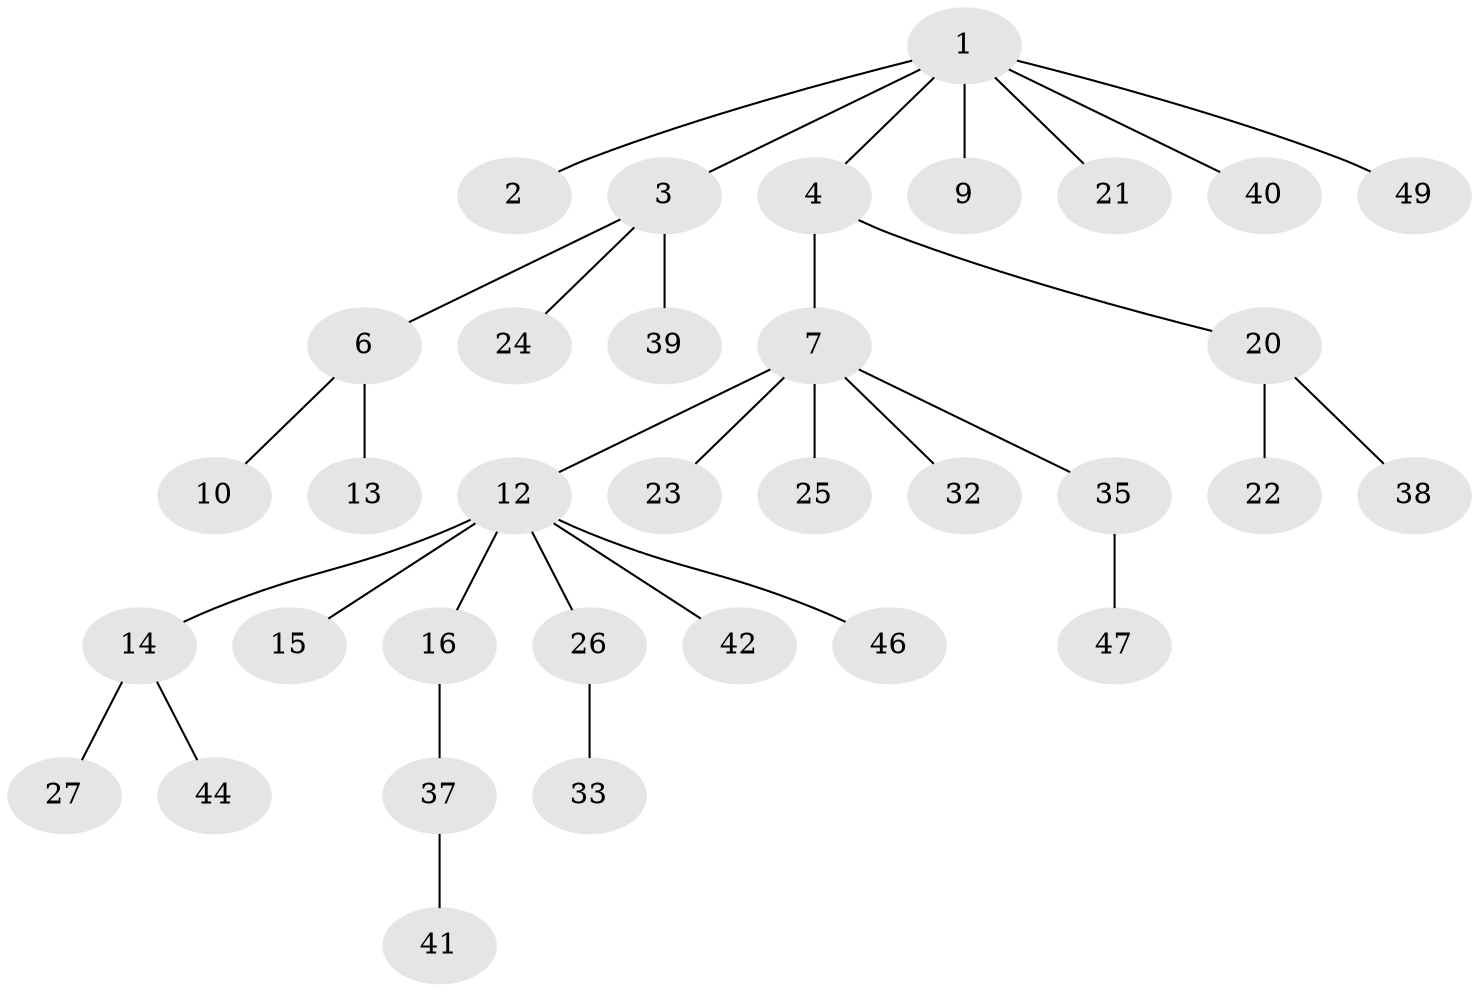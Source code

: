 // original degree distribution, {6: 0.02, 2: 0.2, 5: 0.04, 4: 0.06, 3: 0.1, 1: 0.56, 7: 0.02}
// Generated by graph-tools (version 1.1) at 2025/11/02/27/25 16:11:28]
// undirected, 34 vertices, 33 edges
graph export_dot {
graph [start="1"]
  node [color=gray90,style=filled];
  1 [super="+5"];
  2 [super="+11"];
  3 [super="+8"];
  4 [super="+28"];
  6 [super="+31"];
  7 [super="+17"];
  9 [super="+18"];
  10 [super="+48"];
  12 [super="+36"];
  13;
  14 [super="+19"];
  15;
  16 [super="+30"];
  20 [super="+45"];
  21;
  22;
  23 [super="+29"];
  24;
  25;
  26 [super="+34"];
  27;
  32;
  33;
  35 [super="+43"];
  37;
  38;
  39;
  40;
  41 [super="+50"];
  42;
  44;
  46;
  47;
  49;
  1 -- 2;
  1 -- 3;
  1 -- 4;
  1 -- 9;
  1 -- 49;
  1 -- 40;
  1 -- 21;
  3 -- 6;
  3 -- 24;
  3 -- 39;
  4 -- 7;
  4 -- 20;
  6 -- 10;
  6 -- 13;
  7 -- 12;
  7 -- 23;
  7 -- 32;
  7 -- 25;
  7 -- 35;
  12 -- 14;
  12 -- 15;
  12 -- 16;
  12 -- 26;
  12 -- 42;
  12 -- 46;
  14 -- 27;
  14 -- 44;
  16 -- 37;
  20 -- 22;
  20 -- 38;
  26 -- 33;
  35 -- 47;
  37 -- 41;
}
